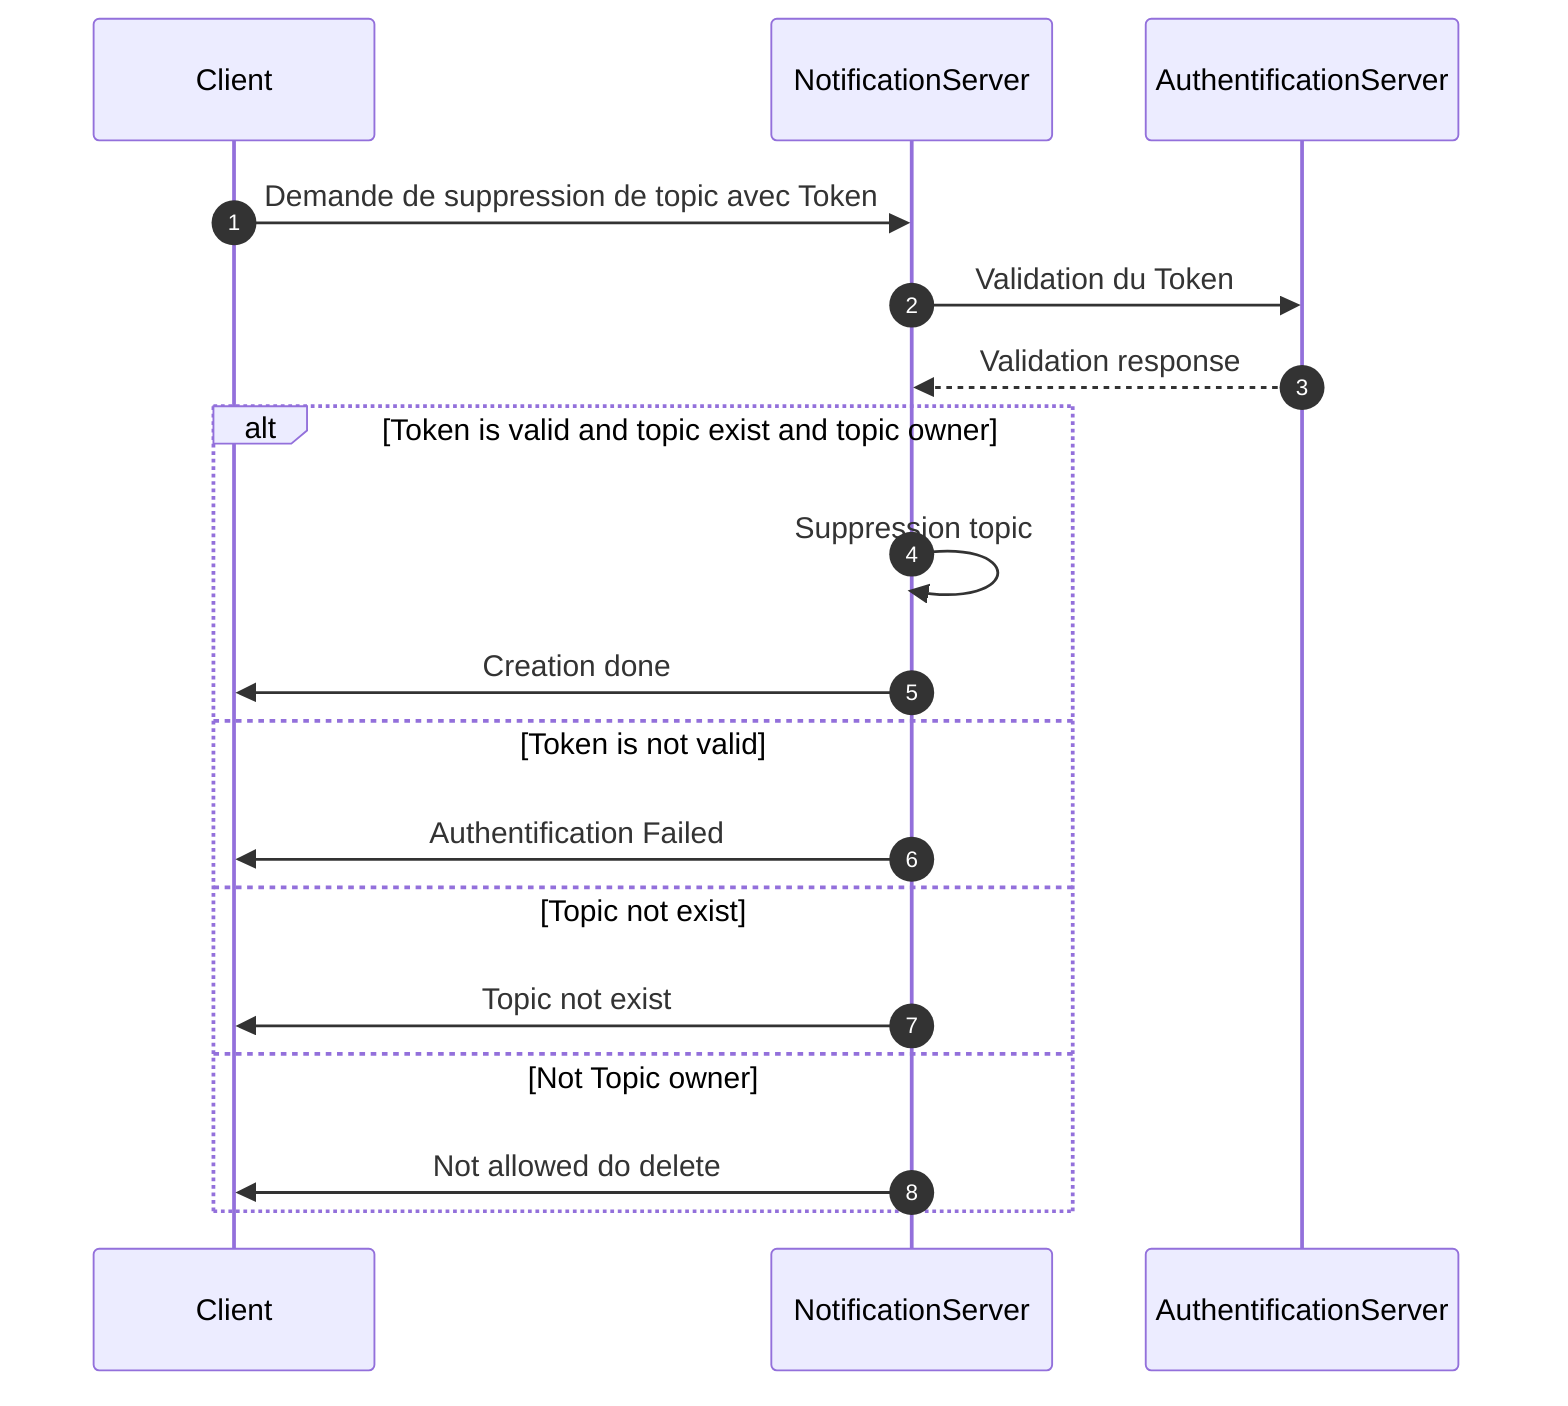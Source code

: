 sequenceDiagram
    autonumber
    participant Client
    participant NotificationServer
    participant AuthentificationServer

    Client ->> NotificationServer: Demande de suppression de topic avec Token
    NotificationServer->>AuthentificationServer: Validation du Token
    AuthentificationServer -->> NotificationServer: Validation response
    alt Token is valid and topic exist and topic owner
        NotificationServer->>NotificationServer: Suppression topic
        NotificationServer->>Client: Creation done
    else Token is not valid
        NotificationServer->>Client: Authentification Failed
    else Topic not exist
        NotificationServer->>Client: Topic not exist
    else Not Topic owner
        NotificationServer->>Client: Not allowed do delete
    end